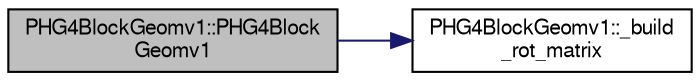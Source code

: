 digraph "PHG4BlockGeomv1::PHG4BlockGeomv1"
{
  bgcolor="transparent";
  edge [fontname="FreeSans",fontsize="10",labelfontname="FreeSans",labelfontsize="10"];
  node [fontname="FreeSans",fontsize="10",shape=record];
  rankdir="LR";
  Node1 [label="PHG4BlockGeomv1::PHG4Block\lGeomv1",height=0.2,width=0.4,color="black", fillcolor="grey75", style="filled" fontcolor="black"];
  Node1 -> Node2 [color="midnightblue",fontsize="10",style="solid",fontname="FreeSans"];
  Node2 [label="PHG4BlockGeomv1::_build\l_rot_matrix",height=0.2,width=0.4,color="black",URL="$d7/dec/classPHG4BlockGeomv1.html#a3beea82c4beef215414e37a602fc0b95"];
}
